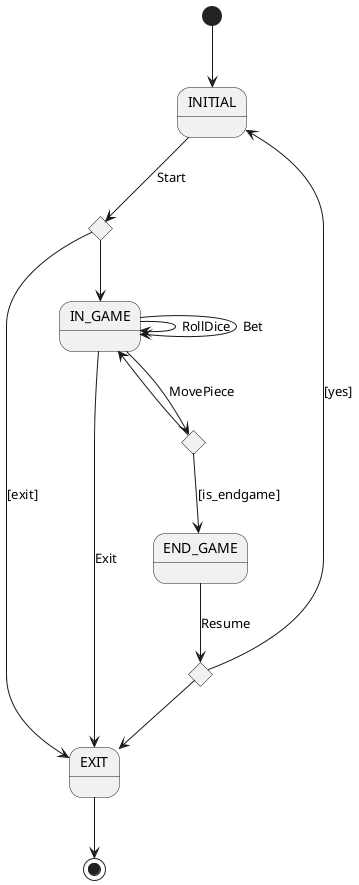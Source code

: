 @startuml contexto

state INITIAL
state IN_GAME
state END_GAME
state EXIT

state is_endgame <<choice>>
state is_resume <<choice>>
state exit_from_initial <<choice>>


[*] --> INITIAL
INITIAL --> exit_from_initial: Start
exit_from_initial --> IN_GAME
exit_from_initial --> EXIT: [exit]

IN_GAME --> IN_GAME : RollDice
IN_GAME --> IN_GAME : Bet
IN_GAME --> is_endgame: MovePiece
IN_GAME --> EXIT: Exit
is_endgame --> IN_GAME
is_endgame --> END_GAME: [is_endgame]


END_GAME --> is_resume: Resume

is_resume --> INITIAL: [yes]
is_resume --> EXIT

EXIT --> [*]
@enduml
